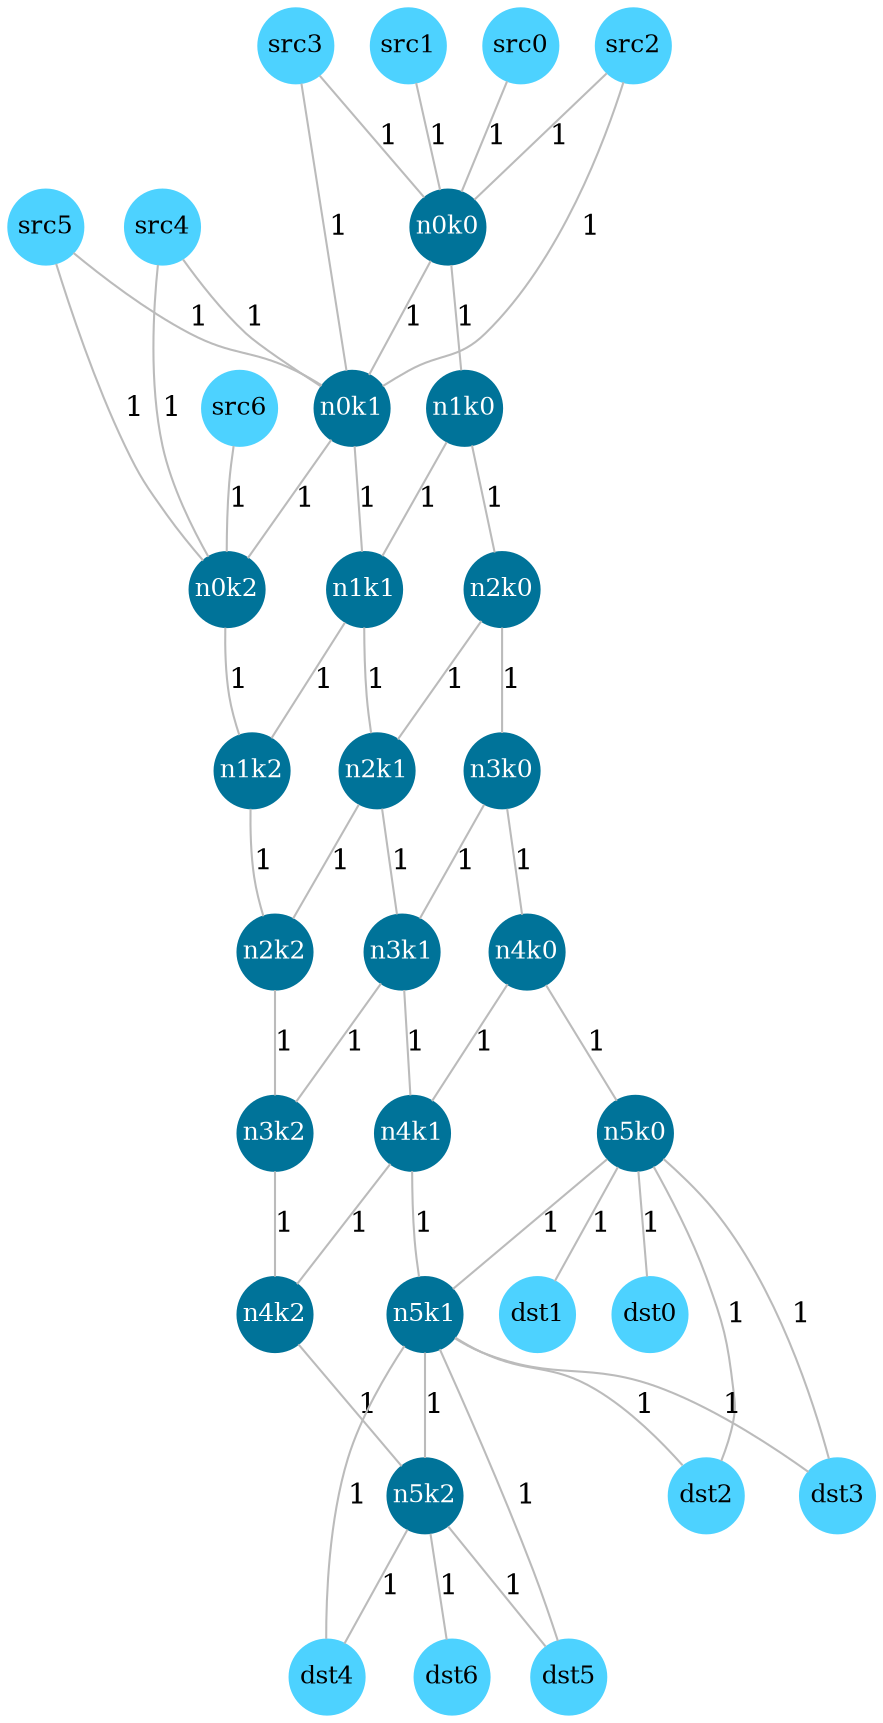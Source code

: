 graph networkGraphTest {
  node [
    shape = "circle",
    style = "filled",
    fontsize = 12,
    fixedsize = true
  ];

  edge [
    color = "#bbbbbb"
  ];

  // nodes with CPU
  node [
    color = "#007399",
    fillcolor = "#007399",
    fontcolor = white
  ];
  n0k0;
  n1k2;
  n2k1;
  n3k0;
  n2k2;
  n3k1;
  n4k0;
  n0k1;
  n1k0;
  n0k2;
  n1k1;
  n2k0;
  n5k2;
  n3k2;
  n4k1;
  n5k0;
  n4k2;
  n5k1;

  // nodes without CPU
  node [
    color = "#4dd2ff",
    fillcolor = "#4dd2ff",
    fontcolor = black
  ];
  dst4;
  dst3;
  dst2;
  dst1;
  dst0;
  src5;
  src4;
  src6;
  src1;
  src0;
  src3;
  src2;
  dst6;
  dst5;

  // edges
  n4k0 -- n4k1 [ label = "1" ];
  n0k1 -- n1k1 [ label = "1" ];
  n5k0 -- n5k1 [ label = "1" ];
  n5k1 -- dst2 [ label = "1" ];
  n5k1 -- dst4 [ label = "1" ];
  src4 -- n0k2 [ label = "1" ];
  n4k2 -- n5k2 [ label = "1" ];
  n1k0 -- n2k0 [ label = "1" ];
  n3k0 -- n3k1 [ label = "1" ];
  n1k1 -- n2k1 [ label = "1" ];
  src4 -- n0k1 [ label = "1" ];
  n5k2 -- dst5 [ label = "1" ];
  n0k2 -- n1k2 [ label = "1" ];
  n2k0 -- n2k1 [ label = "1" ];
  src3 -- n0k1 [ label = "1" ];
  n5k0 -- dst2 [ label = "1" ];
  n5k0 -- dst1 [ label = "1" ];
  n3k1 -- n4k1 [ label = "1" ];
  n5k2 -- dst6 [ label = "1" ];
  n0k0 -- n0k1 [ label = "1" ];
  n5k1 -- n5k2 [ label = "1" ];
  src0 -- n0k0 [ label = "1" ];
  n3k0 -- n4k0 [ label = "1" ];
  n5k1 -- dst3 [ label = "1" ];
  n3k2 -- n4k2 [ label = "1" ];
  src3 -- n0k0 [ label = "1" ];
  n5k0 -- dst0 [ label = "1" ];
  n5k1 -- dst5 [ label = "1" ];
  n1k2 -- n2k2 [ label = "1" ];
  n1k1 -- n1k2 [ label = "1" ];
  n4k0 -- n5k0 [ label = "1" ];
  n0k0 -- n1k0 [ label = "1" ];
  src1 -- n0k0 [ label = "1" ];
  n4k1 -- n5k1 [ label = "1" ];
  n2k1 -- n3k1 [ label = "1" ];
  n5k2 -- dst4 [ label = "1" ];
  src6 -- n0k2 [ label = "1" ];
  src5 -- n0k2 [ label = "1" ];
  n5k0 -- dst3 [ label = "1" ];
  src2 -- n0k0 [ label = "1" ];
  src2 -- n0k1 [ label = "1" ];
  src5 -- n0k1 [ label = "1" ];
  n2k2 -- n3k2 [ label = "1" ];
  n3k1 -- n3k2 [ label = "1" ];
  n4k1 -- n4k2 [ label = "1" ];
  n2k1 -- n2k2 [ label = "1" ];
  n1k0 -- n1k1 [ label = "1" ];
  n0k1 -- n0k2 [ label = "1" ];
  n2k0 -- n3k0 [ label = "1" ];
}
